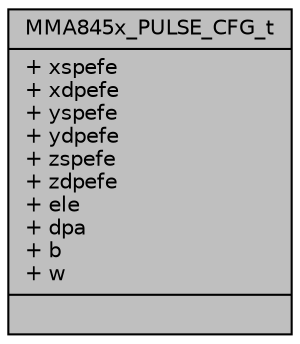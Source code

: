 digraph "MMA845x_PULSE_CFG_t"
{
  edge [fontname="Helvetica",fontsize="10",labelfontname="Helvetica",labelfontsize="10"];
  node [fontname="Helvetica",fontsize="10",shape=record];
  Node1 [label="{MMA845x_PULSE_CFG_t\n|+ xspefe\l+ xdpefe\l+ yspefe\l+ ydpefe\l+ zspefe\l+ zdpefe\l+ ele\l+ dpa\l+ b\l+ w\l|}",height=0.2,width=0.4,color="black", fillcolor="grey75", style="filled", fontcolor="black"];
}
